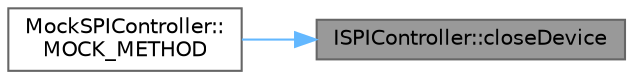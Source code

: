 digraph "ISPIController::closeDevice"
{
 // LATEX_PDF_SIZE
  bgcolor="transparent";
  edge [fontname=Helvetica,fontsize=10,labelfontname=Helvetica,labelfontsize=10];
  node [fontname=Helvetica,fontsize=10,shape=box,height=0.2,width=0.4];
  rankdir="RL";
  Node1 [id="Node000001",label="ISPIController::closeDevice",height=0.2,width=0.4,color="gray40", fillcolor="grey60", style="filled", fontcolor="black",tooltip=" "];
  Node1 -> Node2 [id="edge1_Node000001_Node000002",dir="back",color="steelblue1",style="solid",tooltip=" "];
  Node2 [id="Node000002",label="MockSPIController::\lMOCK_METHOD",height=0.2,width=0.4,color="grey40", fillcolor="white", style="filled",URL="$classMockSPIController.html#a310b32a4d10a7ef25ce5d4ca038c6709",tooltip="Mocked method to close the SPI device."];
}
